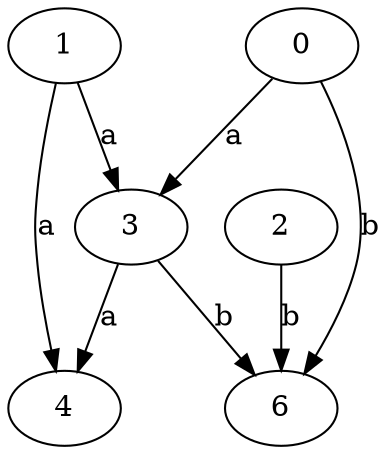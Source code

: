 strict digraph  {
3;
0;
1;
4;
2;
6;
3 -> 4  [label=a];
3 -> 6  [label=b];
0 -> 3  [label=a];
0 -> 6  [label=b];
1 -> 3  [label=a];
1 -> 4  [label=a];
2 -> 6  [label=b];
}

